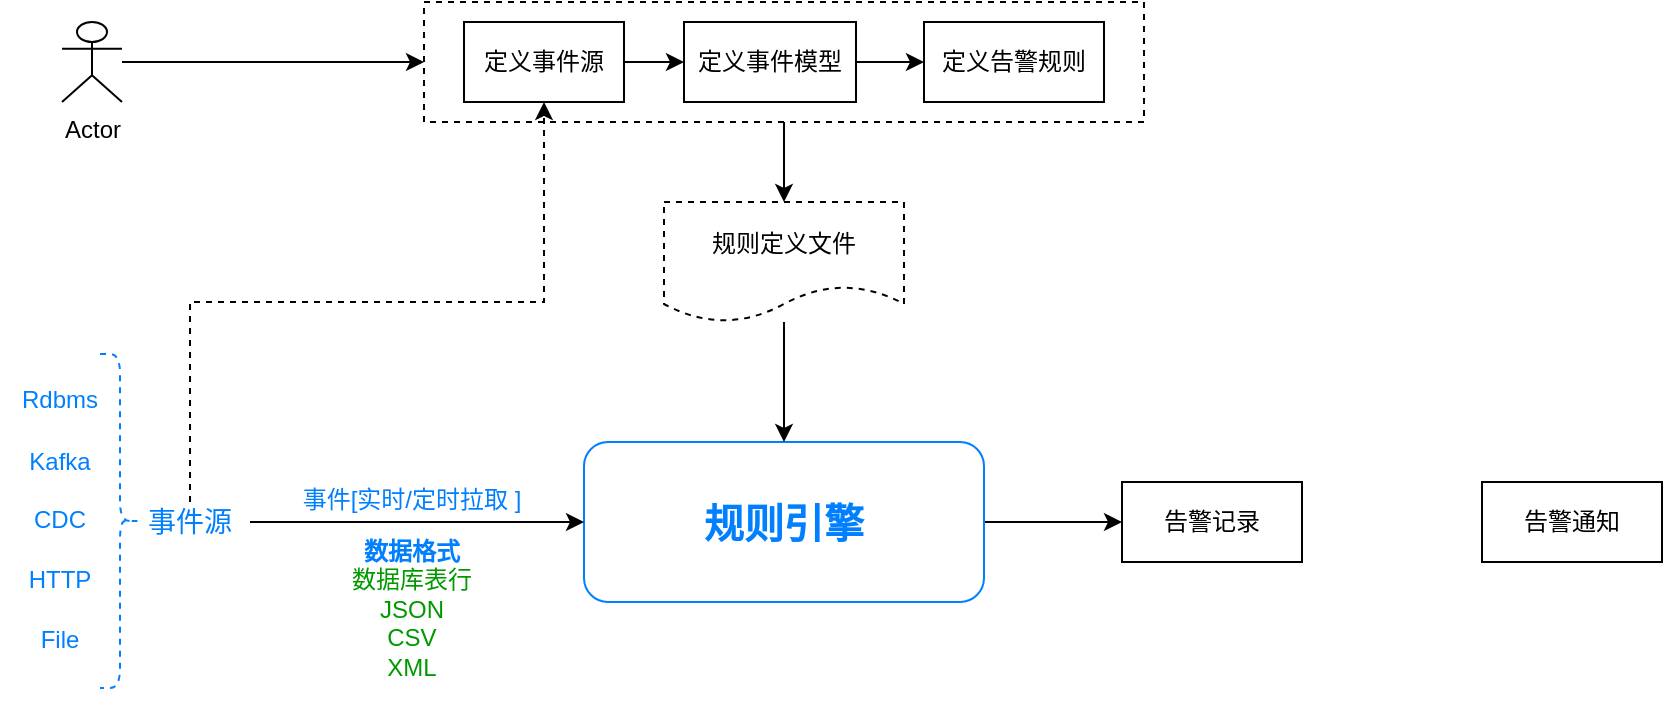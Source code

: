 <mxfile version="21.0.2" type="github">
  <diagram name="第 1 页" id="fyfxFs40vQIkgWjK6ug6">
    <mxGraphModel dx="1050" dy="541" grid="1" gridSize="10" guides="1" tooltips="1" connect="1" arrows="1" fold="1" page="1" pageScale="1" pageWidth="1169" pageHeight="827" math="0" shadow="0">
      <root>
        <mxCell id="0" />
        <mxCell id="1" parent="0" />
        <mxCell id="mOruX_GzIYojNORpQygu-21" style="edgeStyle=orthogonalEdgeStyle;rounded=0;orthogonalLoop=1;jettySize=auto;html=1;exitX=0.5;exitY=1;exitDx=0;exitDy=0;entryX=0.5;entryY=0;entryDx=0;entryDy=0;" parent="1" source="mOruX_GzIYojNORpQygu-18" target="mOruX_GzIYojNORpQygu-17" edge="1">
          <mxGeometry relative="1" as="geometry" />
        </mxCell>
        <mxCell id="mOruX_GzIYojNORpQygu-18" value="" style="rounded=0;whiteSpace=wrap;html=1;dashed=1;" parent="1" vertex="1">
          <mxGeometry x="251" y="30" width="360" height="60" as="geometry" />
        </mxCell>
        <mxCell id="mOruX_GzIYojNORpQygu-41" style="edgeStyle=orthogonalEdgeStyle;rounded=0;orthogonalLoop=1;jettySize=auto;html=1;entryX=0;entryY=0.5;entryDx=0;entryDy=0;fontSize=12;fontColor=#009900;" parent="1" source="mOruX_GzIYojNORpQygu-1" target="mOruX_GzIYojNORpQygu-40" edge="1">
          <mxGeometry relative="1" as="geometry" />
        </mxCell>
        <mxCell id="mOruX_GzIYojNORpQygu-1" value="规则引擎" style="rounded=1;whiteSpace=wrap;html=1;fontSize=20;strokeColor=#007FFF;fontStyle=1;fontColor=#007FFF;" parent="1" vertex="1">
          <mxGeometry x="331" y="250" width="200" height="80" as="geometry" />
        </mxCell>
        <mxCell id="mOruX_GzIYojNORpQygu-24" style="edgeStyle=orthogonalEdgeStyle;rounded=0;orthogonalLoop=1;jettySize=auto;html=1;entryX=0;entryY=0.5;entryDx=0;entryDy=0;fontSize=20;fontColor=#007FFF;" parent="1" source="mOruX_GzIYojNORpQygu-6" target="mOruX_GzIYojNORpQygu-18" edge="1">
          <mxGeometry relative="1" as="geometry" />
        </mxCell>
        <mxCell id="mOruX_GzIYojNORpQygu-6" value="Actor" style="shape=umlActor;verticalLabelPosition=bottom;verticalAlign=top;html=1;outlineConnect=0;" parent="1" vertex="1">
          <mxGeometry x="70" y="40" width="30" height="40" as="geometry" />
        </mxCell>
        <mxCell id="mOruX_GzIYojNORpQygu-15" style="edgeStyle=orthogonalEdgeStyle;rounded=0;orthogonalLoop=1;jettySize=auto;html=1;exitX=1;exitY=0.5;exitDx=0;exitDy=0;entryX=0;entryY=0.5;entryDx=0;entryDy=0;" parent="1" source="mOruX_GzIYojNORpQygu-7" target="mOruX_GzIYojNORpQygu-9" edge="1">
          <mxGeometry relative="1" as="geometry" />
        </mxCell>
        <mxCell id="mOruX_GzIYojNORpQygu-7" value="定义事件源" style="rounded=0;whiteSpace=wrap;html=1;" parent="1" vertex="1">
          <mxGeometry x="271" y="40" width="80" height="40" as="geometry" />
        </mxCell>
        <mxCell id="mOruX_GzIYojNORpQygu-16" style="edgeStyle=orthogonalEdgeStyle;rounded=0;orthogonalLoop=1;jettySize=auto;html=1;exitX=1;exitY=0.5;exitDx=0;exitDy=0;entryX=0;entryY=0.5;entryDx=0;entryDy=0;" parent="1" source="mOruX_GzIYojNORpQygu-9" target="mOruX_GzIYojNORpQygu-10" edge="1">
          <mxGeometry relative="1" as="geometry" />
        </mxCell>
        <mxCell id="mOruX_GzIYojNORpQygu-9" value="定义事件模型" style="rounded=0;whiteSpace=wrap;html=1;" parent="1" vertex="1">
          <mxGeometry x="381" y="40" width="86" height="40" as="geometry" />
        </mxCell>
        <mxCell id="mOruX_GzIYojNORpQygu-10" value="定义告警规则" style="rounded=0;whiteSpace=wrap;html=1;" parent="1" vertex="1">
          <mxGeometry x="501" y="40" width="90" height="40" as="geometry" />
        </mxCell>
        <mxCell id="mOruX_GzIYojNORpQygu-23" style="edgeStyle=orthogonalEdgeStyle;rounded=0;orthogonalLoop=1;jettySize=auto;html=1;entryX=0.5;entryY=0;entryDx=0;entryDy=0;fontSize=20;" parent="1" source="mOruX_GzIYojNORpQygu-17" target="mOruX_GzIYojNORpQygu-1" edge="1">
          <mxGeometry relative="1" as="geometry" />
        </mxCell>
        <mxCell id="mOruX_GzIYojNORpQygu-17" value="规则定义文件" style="shape=document;whiteSpace=wrap;html=1;boundedLbl=1;dashed=1;" parent="1" vertex="1">
          <mxGeometry x="371" y="130" width="120" height="60" as="geometry" />
        </mxCell>
        <mxCell id="mOruX_GzIYojNORpQygu-25" value="" style="shape=curlyBracket;whiteSpace=wrap;html=1;rounded=1;flipH=1;labelPosition=right;verticalLabelPosition=middle;align=left;verticalAlign=middle;dashed=1;strokeColor=#007FFF;fontSize=20;fontColor=#007FFF;" parent="1" vertex="1">
          <mxGeometry x="89" y="206" width="20" height="167" as="geometry" />
        </mxCell>
        <mxCell id="mOruX_GzIYojNORpQygu-26" value="Rdbms" style="text;strokeColor=none;align=center;fillColor=none;html=1;verticalAlign=middle;whiteSpace=wrap;rounded=0;fontSize=12;fontColor=#007FFF;" parent="1" vertex="1">
          <mxGeometry x="39" y="219" width="60" height="20" as="geometry" />
        </mxCell>
        <mxCell id="mOruX_GzIYojNORpQygu-28" value="Kafka" style="text;strokeColor=none;align=center;fillColor=none;html=1;verticalAlign=middle;whiteSpace=wrap;rounded=0;fontSize=12;fontColor=#007FFF;" parent="1" vertex="1">
          <mxGeometry x="39" y="250" width="60" height="20" as="geometry" />
        </mxCell>
        <mxCell id="mOruX_GzIYojNORpQygu-31" value="CDC" style="text;strokeColor=none;align=center;fillColor=none;html=1;verticalAlign=middle;whiteSpace=wrap;rounded=0;fontSize=12;fontColor=#007FFF;" parent="1" vertex="1">
          <mxGeometry x="39" y="279" width="60" height="20" as="geometry" />
        </mxCell>
        <mxCell id="mOruX_GzIYojNORpQygu-32" value="HTTP" style="text;strokeColor=none;align=center;fillColor=none;html=1;verticalAlign=middle;whiteSpace=wrap;rounded=0;fontSize=12;fontColor=#007FFF;" parent="1" vertex="1">
          <mxGeometry x="39" y="309" width="60" height="20" as="geometry" />
        </mxCell>
        <mxCell id="mOruX_GzIYojNORpQygu-33" value="File" style="text;strokeColor=none;align=center;fillColor=none;html=1;verticalAlign=middle;whiteSpace=wrap;rounded=0;fontSize=12;fontColor=#007FFF;" parent="1" vertex="1">
          <mxGeometry x="39" y="339" width="60" height="20" as="geometry" />
        </mxCell>
        <mxCell id="mOruX_GzIYojNORpQygu-36" style="edgeStyle=orthogonalEdgeStyle;rounded=0;orthogonalLoop=1;jettySize=auto;html=1;entryX=0;entryY=0.5;entryDx=0;entryDy=0;fontSize=14;fontColor=#007FFF;" parent="1" source="mOruX_GzIYojNORpQygu-34" target="mOruX_GzIYojNORpQygu-1" edge="1">
          <mxGeometry relative="1" as="geometry" />
        </mxCell>
        <mxCell id="mOruX_GzIYojNORpQygu-37" style="edgeStyle=orthogonalEdgeStyle;rounded=0;orthogonalLoop=1;jettySize=auto;html=1;exitX=0.5;exitY=0;exitDx=0;exitDy=0;fontSize=14;fontColor=#007FFF;dashed=1;" parent="1" source="mOruX_GzIYojNORpQygu-34" target="mOruX_GzIYojNORpQygu-7" edge="1">
          <mxGeometry relative="1" as="geometry" />
        </mxCell>
        <mxCell id="mOruX_GzIYojNORpQygu-34" value="事件源" style="text;strokeColor=none;align=center;fillColor=none;html=1;verticalAlign=middle;whiteSpace=wrap;rounded=0;fontSize=14;fontColor=#007FFF;" parent="1" vertex="1">
          <mxGeometry x="104" y="280" width="60" height="20" as="geometry" />
        </mxCell>
        <mxCell id="mOruX_GzIYojNORpQygu-38" value="事件[实时/定时拉取 ]" style="text;strokeColor=none;align=center;fillColor=none;html=1;verticalAlign=middle;whiteSpace=wrap;rounded=0;fontSize=12;fontColor=#007FFF;" parent="1" vertex="1">
          <mxGeometry x="180" y="269" width="130" height="20" as="geometry" />
        </mxCell>
        <mxCell id="mOruX_GzIYojNORpQygu-39" value="&lt;b&gt;&lt;font style=&quot;font-size: 12px;&quot;&gt;数据格式&lt;/font&gt;&lt;/b&gt;&lt;br&gt;&lt;font color=&quot;#009900&quot;&gt;数据库表行&lt;br&gt;JSON&lt;br&gt;CSV&lt;br&gt;XML&lt;/font&gt;" style="text;strokeColor=none;align=center;fillColor=none;html=1;verticalAlign=top;whiteSpace=wrap;rounded=0;fontSize=12;fontColor=#007FFF;" parent="1" vertex="1">
          <mxGeometry x="180" y="291" width="130" height="100" as="geometry" />
        </mxCell>
        <mxCell id="mOruX_GzIYojNORpQygu-40" value="告警记录" style="rounded=0;whiteSpace=wrap;html=1;" parent="1" vertex="1">
          <mxGeometry x="600" y="270" width="90" height="40" as="geometry" />
        </mxCell>
        <mxCell id="mOruX_GzIYojNORpQygu-42" value="告警通知" style="rounded=0;whiteSpace=wrap;html=1;" parent="1" vertex="1">
          <mxGeometry x="780" y="270" width="90" height="40" as="geometry" />
        </mxCell>
      </root>
    </mxGraphModel>
  </diagram>
</mxfile>
